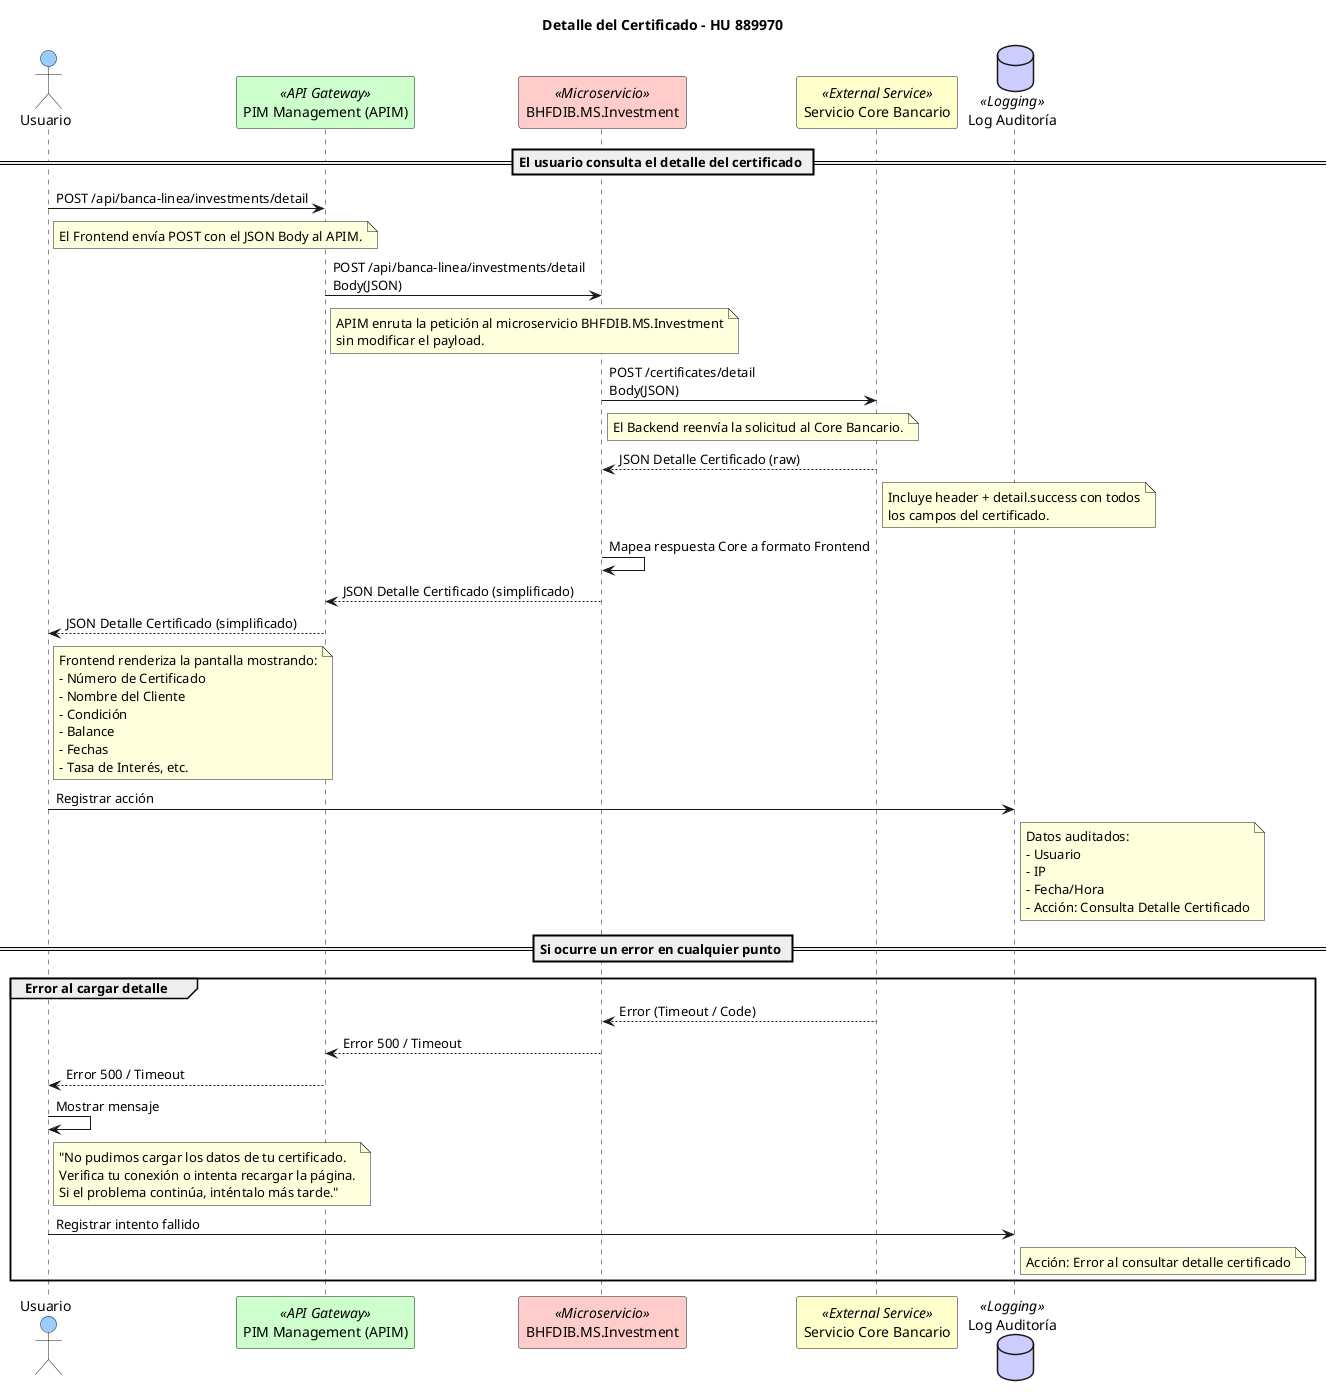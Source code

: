 @startuml
title Detalle del Certificado - HU 889970

' == Actores y Sistemas ==
actor Usuario as FrontEnd  #99ccff
participant "PIM Management (APIM)" as APIM <<API Gateway>> #ccffcc
participant "BHFDIB.MS.Investment" as Backend <<Microservicio>> #ffcccc
participant "Servicio Core Bancario" as Core <<External Service>> #ffffcc
database "Log Auditoría" as AuditLog <<Logging>> #ccccff

' == Flujo principal (Success Path) ==
== El usuario consulta el detalle del certificado ==

FrontEnd -> APIM : POST /api/banca-linea/investments/detail
note right of FrontEnd
El Frontend envía POST con el JSON Body al APIM.
end note

APIM -> Backend : POST /api/banca-linea/investments/detail\nBody(JSON)
note right of APIM
APIM enruta la petición al microservicio BHFDIB.MS.Investment
sin modificar el payload.
end note

Backend -> Core : POST /certificates/detail\nBody(JSON)
note right of Backend
El Backend reenvía la solicitud al Core Bancario.
end note

Core --> Backend : JSON Detalle Certificado (raw)
note right of Core
Incluye header + detail.success con todos
los campos del certificado.
end note

Backend -> Backend : Mapea respuesta Core a formato Frontend
Backend --> APIM : JSON Detalle Certificado (simplificado)
APIM --> FrontEnd : JSON Detalle Certificado (simplificado)

note right of FrontEnd
Frontend renderiza la pantalla mostrando:
- Número de Certificado
- Nombre del Cliente
- Condición
- Balance
- Fechas
- Tasa de Interés, etc.
end note

FrontEnd -> AuditLog : Registrar acción
note right of AuditLog
Datos auditados:
- Usuario
- IP
- Fecha/Hora
- Acción: Consulta Detalle Certificado
end note

' == Flujo alterno (Error al consultar detalle) ==
== Si ocurre un error en cualquier punto ==

group Error al cargar detalle
    Core --> Backend : Error (Timeout / Code)
    Backend --> APIM : Error 500 / Timeout
    APIM --> FrontEnd : Error 500 / Timeout
    FrontEnd -> FrontEnd : Mostrar mensaje
    note right of FrontEnd
    "No pudimos cargar los datos de tu certificado.
    Verifica tu conexión o intenta recargar la página.
    Si el problema continúa, inténtalo más tarde."
    end note

    FrontEnd -> AuditLog : Registrar intento fallido
    note right of AuditLog
    Acción: Error al consultar detalle certificado
    end note
end

@enduml
